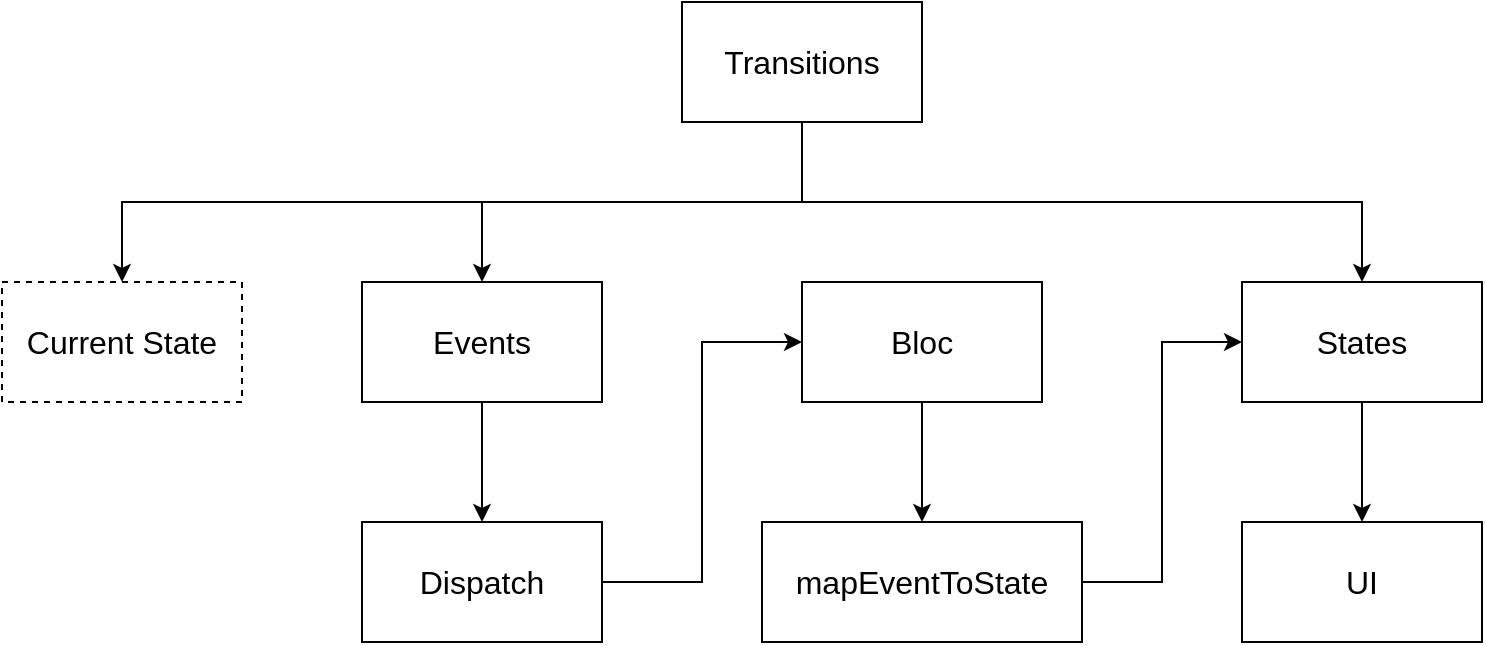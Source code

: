 <mxfile version="11.3.0" type="github" pages="1"><diagram id="Tje5WOnCuDHBkBCNM3Nm" name="第 1 页"><mxGraphModel dx="1773" dy="646" grid="1" gridSize="10" guides="1" tooltips="1" connect="1" arrows="1" fold="1" page="1" pageScale="1" pageWidth="827" pageHeight="1169" math="0" shadow="0"><root><mxCell id="0"/><mxCell id="1" parent="0"/><mxCell id="KHnN34AJzrt0fC6Z8Z0L-12" style="edgeStyle=orthogonalEdgeStyle;rounded=0;orthogonalLoop=1;jettySize=auto;html=1;exitX=1;exitY=0.5;exitDx=0;exitDy=0;entryX=0;entryY=0.5;entryDx=0;entryDy=0;" edge="1" parent="1" source="KHnN34AJzrt0fC6Z8Z0L-14" target="KHnN34AJzrt0fC6Z8Z0L-2"><mxGeometry relative="1" as="geometry"/></mxCell><mxCell id="KHnN34AJzrt0fC6Z8Z0L-15" style="edgeStyle=orthogonalEdgeStyle;rounded=0;orthogonalLoop=1;jettySize=auto;html=1;exitX=0.5;exitY=1;exitDx=0;exitDy=0;entryX=0.5;entryY=0;entryDx=0;entryDy=0;" edge="1" parent="1" source="KHnN34AJzrt0fC6Z8Z0L-1" target="KHnN34AJzrt0fC6Z8Z0L-14"><mxGeometry relative="1" as="geometry"/></mxCell><mxCell id="KHnN34AJzrt0fC6Z8Z0L-1" value="&lt;font style=&quot;font-size: 16px&quot;&gt;Bloc&lt;/font&gt;" style="rounded=0;whiteSpace=wrap;html=1;" vertex="1" parent="1"><mxGeometry x="300" y="160" width="120" height="60" as="geometry"/></mxCell><mxCell id="KHnN34AJzrt0fC6Z8Z0L-13" style="edgeStyle=orthogonalEdgeStyle;rounded=0;orthogonalLoop=1;jettySize=auto;html=1;exitX=0.5;exitY=1;exitDx=0;exitDy=0;entryX=0.5;entryY=0;entryDx=0;entryDy=0;" edge="1" parent="1" source="KHnN34AJzrt0fC6Z8Z0L-2" target="KHnN34AJzrt0fC6Z8Z0L-3"><mxGeometry relative="1" as="geometry"/></mxCell><mxCell id="KHnN34AJzrt0fC6Z8Z0L-2" value="&lt;font style=&quot;font-size: 16px&quot;&gt;States&lt;/font&gt;" style="rounded=0;whiteSpace=wrap;html=1;" vertex="1" parent="1"><mxGeometry x="520" y="160" width="120" height="60" as="geometry"/></mxCell><mxCell id="KHnN34AJzrt0fC6Z8Z0L-3" value="&lt;font style=&quot;font-size: 16px&quot;&gt;UI&lt;/font&gt;" style="rounded=0;whiteSpace=wrap;html=1;" vertex="1" parent="1"><mxGeometry x="520" y="280" width="120" height="60" as="geometry"/></mxCell><mxCell id="KHnN34AJzrt0fC6Z8Z0L-17" style="edgeStyle=orthogonalEdgeStyle;rounded=0;orthogonalLoop=1;jettySize=auto;html=1;exitX=0.5;exitY=1;exitDx=0;exitDy=0;" edge="1" parent="1" source="KHnN34AJzrt0fC6Z8Z0L-5" target="KHnN34AJzrt0fC6Z8Z0L-16"><mxGeometry relative="1" as="geometry"/></mxCell><mxCell id="KHnN34AJzrt0fC6Z8Z0L-5" value="&lt;font style=&quot;font-size: 16px&quot;&gt;Events&lt;/font&gt;" style="rounded=0;whiteSpace=wrap;html=1;" vertex="1" parent="1"><mxGeometry x="80" y="160" width="120" height="60" as="geometry"/></mxCell><mxCell id="KHnN34AJzrt0fC6Z8Z0L-6" value="&lt;font style=&quot;font-size: 16px&quot;&gt;Current State&lt;/font&gt;" style="rounded=0;whiteSpace=wrap;html=1;dashed=1;" vertex="1" parent="1"><mxGeometry x="-100" y="160" width="120" height="60" as="geometry"/></mxCell><mxCell id="KHnN34AJzrt0fC6Z8Z0L-8" style="edgeStyle=orthogonalEdgeStyle;rounded=0;orthogonalLoop=1;jettySize=auto;html=1;exitX=0.5;exitY=1;exitDx=0;exitDy=0;entryX=0.5;entryY=0;entryDx=0;entryDy=0;" edge="1" parent="1" source="KHnN34AJzrt0fC6Z8Z0L-7" target="KHnN34AJzrt0fC6Z8Z0L-6"><mxGeometry relative="1" as="geometry"/></mxCell><mxCell id="KHnN34AJzrt0fC6Z8Z0L-9" style="edgeStyle=orthogonalEdgeStyle;rounded=0;orthogonalLoop=1;jettySize=auto;html=1;exitX=0.5;exitY=1;exitDx=0;exitDy=0;" edge="1" parent="1" source="KHnN34AJzrt0fC6Z8Z0L-7" target="KHnN34AJzrt0fC6Z8Z0L-5"><mxGeometry relative="1" as="geometry"/></mxCell><mxCell id="KHnN34AJzrt0fC6Z8Z0L-10" style="edgeStyle=orthogonalEdgeStyle;rounded=0;orthogonalLoop=1;jettySize=auto;html=1;exitX=0.5;exitY=1;exitDx=0;exitDy=0;entryX=0.5;entryY=0;entryDx=0;entryDy=0;" edge="1" parent="1" source="KHnN34AJzrt0fC6Z8Z0L-7" target="KHnN34AJzrt0fC6Z8Z0L-2"><mxGeometry relative="1" as="geometry"/></mxCell><mxCell id="KHnN34AJzrt0fC6Z8Z0L-7" value="&lt;font style=&quot;font-size: 16px&quot;&gt;Transitions&lt;/font&gt;" style="rounded=0;whiteSpace=wrap;html=1;" vertex="1" parent="1"><mxGeometry x="240" y="20" width="120" height="60" as="geometry"/></mxCell><mxCell id="KHnN34AJzrt0fC6Z8Z0L-14" value="&lt;font style=&quot;font-size: 16px&quot;&gt;mapEventToState&lt;/font&gt;" style="rounded=0;whiteSpace=wrap;html=1;" vertex="1" parent="1"><mxGeometry x="280" y="280" width="160" height="60" as="geometry"/></mxCell><mxCell id="KHnN34AJzrt0fC6Z8Z0L-18" style="edgeStyle=orthogonalEdgeStyle;rounded=0;orthogonalLoop=1;jettySize=auto;html=1;exitX=1;exitY=0.5;exitDx=0;exitDy=0;entryX=0;entryY=0.5;entryDx=0;entryDy=0;" edge="1" parent="1" source="KHnN34AJzrt0fC6Z8Z0L-16" target="KHnN34AJzrt0fC6Z8Z0L-1"><mxGeometry relative="1" as="geometry"/></mxCell><mxCell id="KHnN34AJzrt0fC6Z8Z0L-16" value="&lt;font style=&quot;font-size: 16px&quot;&gt;Dispatch&lt;/font&gt;" style="rounded=0;whiteSpace=wrap;html=1;" vertex="1" parent="1"><mxGeometry x="80" y="280" width="120" height="60" as="geometry"/></mxCell></root></mxGraphModel></diagram></mxfile>